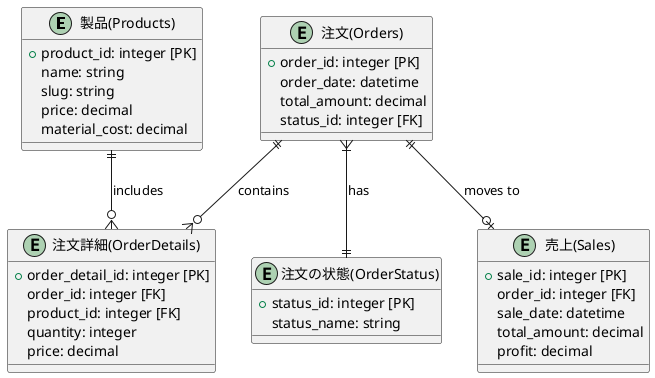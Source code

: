 @startuml
entity "製品(Products)" as Products {
  +product_id: integer [PK]
  name: string
  slug: string
  price: decimal
  material_cost: decimal
}

entity "注文(Orders)" as Orders {
  +order_id: integer [PK]
  order_date: datetime
  total_amount: decimal
  status_id: integer [FK]
}

entity "注文詳細(OrderDetails)" as OrderDetails {
  +order_detail_id: integer [PK]
  order_id: integer [FK]
  product_id: integer [FK]
  quantity: integer
  price: decimal
}

entity "注文の状態(OrderStatus)" as OrderStatus {
  +status_id: integer [PK]
  status_name: string
}

entity "売上(Sales)" as Sales {
  +sale_id: integer [PK]
  order_id: integer [FK]
  sale_date: datetime
  total_amount: decimal
  profit: decimal
}

Products ||--o{ OrderDetails : includes
Orders ||--o{ OrderDetails : contains
Orders }|--|| OrderStatus : has
Orders ||--o| Sales : moves to
@enduml